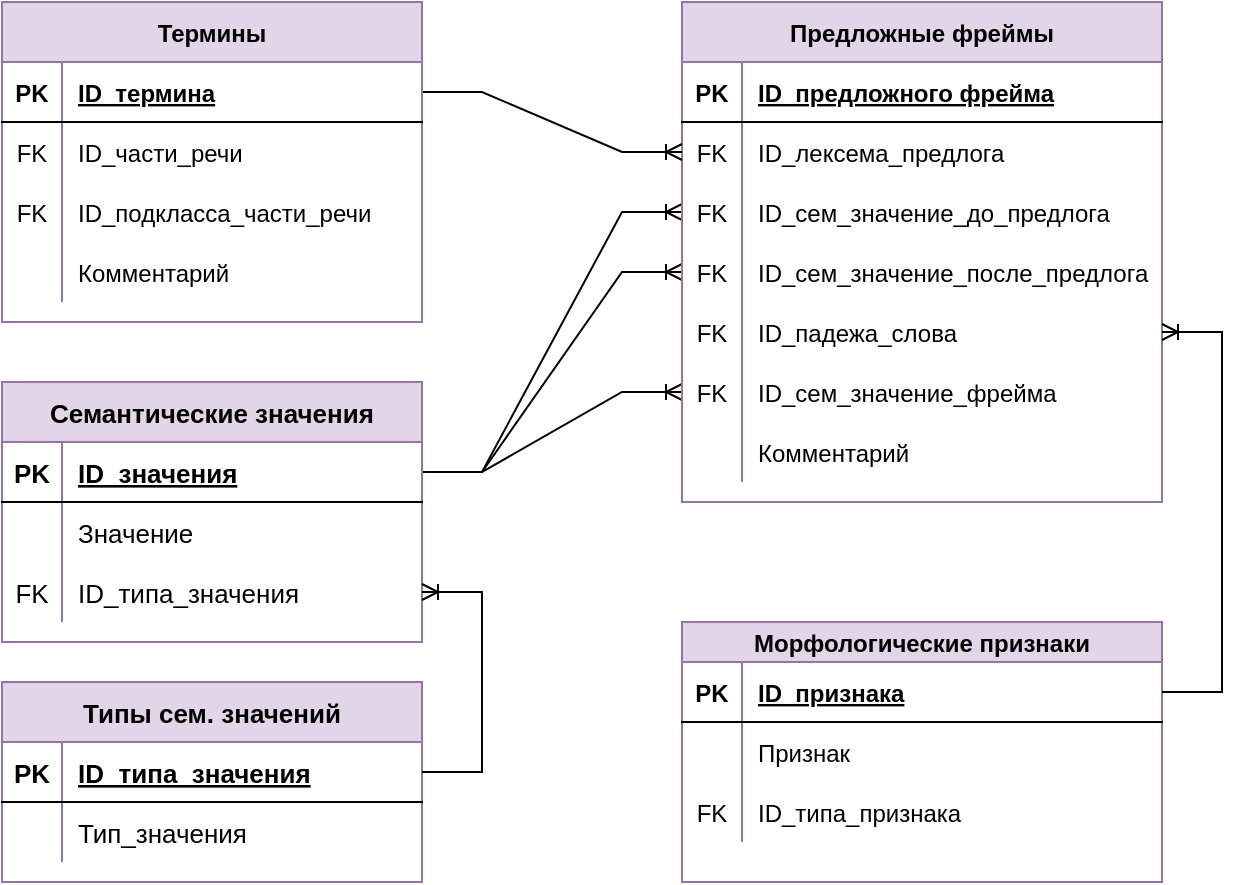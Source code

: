 <mxfile version="18.0.1" type="device"><diagram id="IM70mIdHpw6CoB-G-Ppj" name="Страница 1"><mxGraphModel dx="2271" dy="1692" grid="1" gridSize="10" guides="1" tooltips="1" connect="1" arrows="1" fold="1" page="1" pageScale="1" pageWidth="1169" pageHeight="827" math="0" shadow="0"><root><mxCell id="0"/><mxCell id="1" parent="0"/><mxCell id="ihm2fBMKL1uDlb-fayLi-19" value="" style="edgeStyle=entityRelationEdgeStyle;fontSize=12;html=1;endArrow=ERoneToMany;rounded=0;" parent="1" source="ihm2fBMKL1uDlb-fayLi-56" target="ihm2fBMKL1uDlb-fayLi-39" edge="1"><mxGeometry width="100" height="100" relative="1" as="geometry"><mxPoint x="220" y="85" as="sourcePoint"/><mxPoint x="414.0" y="385" as="targetPoint"/></mxGeometry></mxCell><mxCell id="ihm2fBMKL1uDlb-fayLi-20" value="" style="edgeStyle=entityRelationEdgeStyle;fontSize=12;html=1;endArrow=ERoneToMany;rounded=0;" parent="1" source="ihm2fBMKL1uDlb-fayLi-56" target="ihm2fBMKL1uDlb-fayLi-42" edge="1"><mxGeometry width="100" height="100" relative="1" as="geometry"><mxPoint x="220" y="85" as="sourcePoint"/><mxPoint x="414.0" y="445" as="targetPoint"/></mxGeometry></mxCell><mxCell id="ihm2fBMKL1uDlb-fayLi-21" value="" style="edgeStyle=entityRelationEdgeStyle;fontSize=12;html=1;endArrow=ERoneToMany;rounded=0;" parent="1" source="ihm2fBMKL1uDlb-fayLi-56" target="ihm2fBMKL1uDlb-fayLi-48" edge="1"><mxGeometry width="100" height="100" relative="1" as="geometry"><mxPoint x="220" y="85" as="sourcePoint"/><mxPoint x="414.0" y="505" as="targetPoint"/></mxGeometry></mxCell><mxCell id="ihm2fBMKL1uDlb-fayLi-32" value="Предложные фреймы" style="shape=table;startSize=30;container=1;collapsible=1;childLayout=tableLayout;fixedRows=1;rowLines=0;fontStyle=1;align=center;resizeLast=1;fillColor=#e1d5e7;strokeColor=#9673a6;" parent="1" vertex="1"><mxGeometry x="320" y="-30" width="240" height="250" as="geometry"/></mxCell><mxCell id="ihm2fBMKL1uDlb-fayLi-33" value="" style="shape=tableRow;horizontal=0;startSize=0;swimlaneHead=0;swimlaneBody=0;fillColor=none;collapsible=0;dropTarget=0;points=[[0,0.5],[1,0.5]];portConstraint=eastwest;top=0;left=0;right=0;bottom=1;" parent="ihm2fBMKL1uDlb-fayLi-32" vertex="1"><mxGeometry y="30" width="240" height="30" as="geometry"/></mxCell><mxCell id="ihm2fBMKL1uDlb-fayLi-34" value="PK" style="shape=partialRectangle;connectable=0;fillColor=none;top=0;left=0;bottom=0;right=0;fontStyle=1;overflow=hidden;" parent="ihm2fBMKL1uDlb-fayLi-33" vertex="1"><mxGeometry width="30" height="30" as="geometry"><mxRectangle width="30" height="30" as="alternateBounds"/></mxGeometry></mxCell><mxCell id="ihm2fBMKL1uDlb-fayLi-35" value="ID_предложного фрейма" style="shape=partialRectangle;connectable=0;fillColor=none;top=0;left=0;bottom=0;right=0;align=left;spacingLeft=6;fontStyle=5;overflow=hidden;" parent="ihm2fBMKL1uDlb-fayLi-33" vertex="1"><mxGeometry x="30" width="210" height="30" as="geometry"><mxRectangle width="210" height="30" as="alternateBounds"/></mxGeometry></mxCell><mxCell id="ihm2fBMKL1uDlb-fayLi-36" value="" style="shape=tableRow;horizontal=0;startSize=0;swimlaneHead=0;swimlaneBody=0;fillColor=none;collapsible=0;dropTarget=0;points=[[0,0.5],[1,0.5]];portConstraint=eastwest;top=0;left=0;right=0;bottom=0;" parent="ihm2fBMKL1uDlb-fayLi-32" vertex="1"><mxGeometry y="60" width="240" height="30" as="geometry"/></mxCell><mxCell id="ihm2fBMKL1uDlb-fayLi-37" value="FK" style="shape=partialRectangle;connectable=0;fillColor=none;top=0;left=0;bottom=0;right=0;editable=1;overflow=hidden;" parent="ihm2fBMKL1uDlb-fayLi-36" vertex="1"><mxGeometry width="30" height="30" as="geometry"><mxRectangle width="30" height="30" as="alternateBounds"/></mxGeometry></mxCell><mxCell id="ihm2fBMKL1uDlb-fayLi-38" value="ID_лексема_предлога" style="shape=partialRectangle;connectable=0;fillColor=none;top=0;left=0;bottom=0;right=0;align=left;spacingLeft=6;overflow=hidden;" parent="ihm2fBMKL1uDlb-fayLi-36" vertex="1"><mxGeometry x="30" width="210" height="30" as="geometry"><mxRectangle width="210" height="30" as="alternateBounds"/></mxGeometry></mxCell><mxCell id="ihm2fBMKL1uDlb-fayLi-39" value="" style="shape=tableRow;horizontal=0;startSize=0;swimlaneHead=0;swimlaneBody=0;fillColor=none;collapsible=0;dropTarget=0;points=[[0,0.5],[1,0.5]];portConstraint=eastwest;top=0;left=0;right=0;bottom=0;" parent="ihm2fBMKL1uDlb-fayLi-32" vertex="1"><mxGeometry y="90" width="240" height="30" as="geometry"/></mxCell><mxCell id="ihm2fBMKL1uDlb-fayLi-40" value="FK" style="shape=partialRectangle;connectable=0;fillColor=none;top=0;left=0;bottom=0;right=0;editable=1;overflow=hidden;" parent="ihm2fBMKL1uDlb-fayLi-39" vertex="1"><mxGeometry width="30" height="30" as="geometry"><mxRectangle width="30" height="30" as="alternateBounds"/></mxGeometry></mxCell><mxCell id="ihm2fBMKL1uDlb-fayLi-41" value="ID_сем_значение_до_предлога" style="shape=partialRectangle;connectable=0;fillColor=none;top=0;left=0;bottom=0;right=0;align=left;spacingLeft=6;overflow=hidden;" parent="ihm2fBMKL1uDlb-fayLi-39" vertex="1"><mxGeometry x="30" width="210" height="30" as="geometry"><mxRectangle width="210" height="30" as="alternateBounds"/></mxGeometry></mxCell><mxCell id="ihm2fBMKL1uDlb-fayLi-42" value="" style="shape=tableRow;horizontal=0;startSize=0;swimlaneHead=0;swimlaneBody=0;fillColor=none;collapsible=0;dropTarget=0;points=[[0,0.5],[1,0.5]];portConstraint=eastwest;top=0;left=0;right=0;bottom=0;" parent="ihm2fBMKL1uDlb-fayLi-32" vertex="1"><mxGeometry y="120" width="240" height="30" as="geometry"/></mxCell><mxCell id="ihm2fBMKL1uDlb-fayLi-43" value="FK" style="shape=partialRectangle;connectable=0;fillColor=none;top=0;left=0;bottom=0;right=0;editable=1;overflow=hidden;" parent="ihm2fBMKL1uDlb-fayLi-42" vertex="1"><mxGeometry width="30" height="30" as="geometry"><mxRectangle width="30" height="30" as="alternateBounds"/></mxGeometry></mxCell><mxCell id="ihm2fBMKL1uDlb-fayLi-44" value="ID_сем_значение_после_предлога" style="shape=partialRectangle;connectable=0;fillColor=none;top=0;left=0;bottom=0;right=0;align=left;spacingLeft=6;overflow=hidden;" parent="ihm2fBMKL1uDlb-fayLi-42" vertex="1"><mxGeometry x="30" width="210" height="30" as="geometry"><mxRectangle width="210" height="30" as="alternateBounds"/></mxGeometry></mxCell><mxCell id="ihm2fBMKL1uDlb-fayLi-45" value="" style="shape=tableRow;horizontal=0;startSize=0;swimlaneHead=0;swimlaneBody=0;fillColor=none;collapsible=0;dropTarget=0;points=[[0,0.5],[1,0.5]];portConstraint=eastwest;top=0;left=0;right=0;bottom=0;" parent="ihm2fBMKL1uDlb-fayLi-32" vertex="1"><mxGeometry y="150" width="240" height="30" as="geometry"/></mxCell><mxCell id="ihm2fBMKL1uDlb-fayLi-46" value="FK" style="shape=partialRectangle;connectable=0;fillColor=none;top=0;left=0;bottom=0;right=0;editable=1;overflow=hidden;" parent="ihm2fBMKL1uDlb-fayLi-45" vertex="1"><mxGeometry width="30" height="30" as="geometry"><mxRectangle width="30" height="30" as="alternateBounds"/></mxGeometry></mxCell><mxCell id="ihm2fBMKL1uDlb-fayLi-47" value="ID_падежа_слова" style="shape=partialRectangle;connectable=0;fillColor=none;top=0;left=0;bottom=0;right=0;align=left;spacingLeft=6;overflow=hidden;" parent="ihm2fBMKL1uDlb-fayLi-45" vertex="1"><mxGeometry x="30" width="210" height="30" as="geometry"><mxRectangle width="210" height="30" as="alternateBounds"/></mxGeometry></mxCell><mxCell id="ihm2fBMKL1uDlb-fayLi-48" value="" style="shape=tableRow;horizontal=0;startSize=0;swimlaneHead=0;swimlaneBody=0;fillColor=none;collapsible=0;dropTarget=0;points=[[0,0.5],[1,0.5]];portConstraint=eastwest;top=0;left=0;right=0;bottom=0;" parent="ihm2fBMKL1uDlb-fayLi-32" vertex="1"><mxGeometry y="180" width="240" height="30" as="geometry"/></mxCell><mxCell id="ihm2fBMKL1uDlb-fayLi-49" value="FK" style="shape=partialRectangle;connectable=0;fillColor=none;top=0;left=0;bottom=0;right=0;editable=1;overflow=hidden;" parent="ihm2fBMKL1uDlb-fayLi-48" vertex="1"><mxGeometry width="30" height="30" as="geometry"><mxRectangle width="30" height="30" as="alternateBounds"/></mxGeometry></mxCell><mxCell id="ihm2fBMKL1uDlb-fayLi-50" value="ID_сем_значение_фрейма" style="shape=partialRectangle;connectable=0;fillColor=none;top=0;left=0;bottom=0;right=0;align=left;spacingLeft=6;overflow=hidden;" parent="ihm2fBMKL1uDlb-fayLi-48" vertex="1"><mxGeometry x="30" width="210" height="30" as="geometry"><mxRectangle width="210" height="30" as="alternateBounds"/></mxGeometry></mxCell><mxCell id="ihm2fBMKL1uDlb-fayLi-51" value="" style="shape=tableRow;horizontal=0;startSize=0;swimlaneHead=0;swimlaneBody=0;fillColor=none;collapsible=0;dropTarget=0;points=[[0,0.5],[1,0.5]];portConstraint=eastwest;top=0;left=0;right=0;bottom=0;" parent="ihm2fBMKL1uDlb-fayLi-32" vertex="1"><mxGeometry y="210" width="240" height="30" as="geometry"/></mxCell><mxCell id="ihm2fBMKL1uDlb-fayLi-52" value="" style="shape=partialRectangle;connectable=0;fillColor=none;top=0;left=0;bottom=0;right=0;editable=1;overflow=hidden;" parent="ihm2fBMKL1uDlb-fayLi-51" vertex="1"><mxGeometry width="30" height="30" as="geometry"><mxRectangle width="30" height="30" as="alternateBounds"/></mxGeometry></mxCell><mxCell id="ihm2fBMKL1uDlb-fayLi-53" value="Комментарий" style="shape=partialRectangle;connectable=0;fillColor=none;top=0;left=0;bottom=0;right=0;align=left;spacingLeft=6;overflow=hidden;" parent="ihm2fBMKL1uDlb-fayLi-51" vertex="1"><mxGeometry x="30" width="210" height="30" as="geometry"><mxRectangle width="210" height="30" as="alternateBounds"/></mxGeometry></mxCell><mxCell id="ihm2fBMKL1uDlb-fayLi-55" value="Семантические значения" style="shape=table;startSize=30;container=1;collapsible=1;childLayout=tableLayout;fixedRows=1;rowLines=0;fontStyle=1;align=center;resizeLast=1;fillColor=#e1d5e7;strokeColor=#9673a6;fontSize=13;" parent="1" vertex="1"><mxGeometry x="-20" y="160" width="210" height="130" as="geometry"/></mxCell><mxCell id="ihm2fBMKL1uDlb-fayLi-56" value="" style="shape=tableRow;horizontal=0;startSize=0;swimlaneHead=0;swimlaneBody=0;fillColor=none;collapsible=0;dropTarget=0;points=[[0,0.5],[1,0.5]];portConstraint=eastwest;top=0;left=0;right=0;bottom=1;fontSize=13;" parent="ihm2fBMKL1uDlb-fayLi-55" vertex="1"><mxGeometry y="30" width="210" height="30" as="geometry"/></mxCell><mxCell id="ihm2fBMKL1uDlb-fayLi-57" value="PK" style="shape=partialRectangle;connectable=0;fillColor=none;top=0;left=0;bottom=0;right=0;fontStyle=1;overflow=hidden;fontSize=13;" parent="ihm2fBMKL1uDlb-fayLi-56" vertex="1"><mxGeometry width="30" height="30" as="geometry"><mxRectangle width="30" height="30" as="alternateBounds"/></mxGeometry></mxCell><mxCell id="ihm2fBMKL1uDlb-fayLi-58" value="ID_значения" style="shape=partialRectangle;connectable=0;fillColor=none;top=0;left=0;bottom=0;right=0;align=left;spacingLeft=6;fontStyle=5;overflow=hidden;fontSize=13;" parent="ihm2fBMKL1uDlb-fayLi-56" vertex="1"><mxGeometry x="30" width="180" height="30" as="geometry"><mxRectangle width="180" height="30" as="alternateBounds"/></mxGeometry></mxCell><mxCell id="ihm2fBMKL1uDlb-fayLi-59" value="" style="shape=tableRow;horizontal=0;startSize=0;swimlaneHead=0;swimlaneBody=0;fillColor=none;collapsible=0;dropTarget=0;points=[[0,0.5],[1,0.5]];portConstraint=eastwest;top=0;left=0;right=0;bottom=0;fontSize=13;" parent="ihm2fBMKL1uDlb-fayLi-55" vertex="1"><mxGeometry y="60" width="210" height="30" as="geometry"/></mxCell><mxCell id="ihm2fBMKL1uDlb-fayLi-60" value="" style="shape=partialRectangle;connectable=0;fillColor=none;top=0;left=0;bottom=0;right=0;editable=1;overflow=hidden;fontSize=13;" parent="ihm2fBMKL1uDlb-fayLi-59" vertex="1"><mxGeometry width="30" height="30" as="geometry"><mxRectangle width="30" height="30" as="alternateBounds"/></mxGeometry></mxCell><mxCell id="ihm2fBMKL1uDlb-fayLi-61" value="Значение" style="shape=partialRectangle;connectable=0;fillColor=none;top=0;left=0;bottom=0;right=0;align=left;spacingLeft=6;overflow=hidden;fontSize=13;" parent="ihm2fBMKL1uDlb-fayLi-59" vertex="1"><mxGeometry x="30" width="180" height="30" as="geometry"><mxRectangle width="180" height="30" as="alternateBounds"/></mxGeometry></mxCell><mxCell id="ihm2fBMKL1uDlb-fayLi-62" value="" style="shape=tableRow;horizontal=0;startSize=0;swimlaneHead=0;swimlaneBody=0;fillColor=none;collapsible=0;dropTarget=0;points=[[0,0.5],[1,0.5]];portConstraint=eastwest;top=0;left=0;right=0;bottom=0;fontSize=13;" parent="ihm2fBMKL1uDlb-fayLi-55" vertex="1"><mxGeometry y="90" width="210" height="30" as="geometry"/></mxCell><mxCell id="ihm2fBMKL1uDlb-fayLi-63" value="FK" style="shape=partialRectangle;connectable=0;fillColor=none;top=0;left=0;bottom=0;right=0;editable=1;overflow=hidden;fontSize=13;" parent="ihm2fBMKL1uDlb-fayLi-62" vertex="1"><mxGeometry width="30" height="30" as="geometry"><mxRectangle width="30" height="30" as="alternateBounds"/></mxGeometry></mxCell><mxCell id="ihm2fBMKL1uDlb-fayLi-64" value="ID_типа_значения" style="shape=partialRectangle;connectable=0;fillColor=none;top=0;left=0;bottom=0;right=0;align=left;spacingLeft=6;overflow=hidden;fontSize=13;" parent="ihm2fBMKL1uDlb-fayLi-62" vertex="1"><mxGeometry x="30" width="180" height="30" as="geometry"><mxRectangle width="180" height="30" as="alternateBounds"/></mxGeometry></mxCell><mxCell id="ihm2fBMKL1uDlb-fayLi-65" value="Типы сем. значений" style="shape=table;startSize=30;container=1;collapsible=1;childLayout=tableLayout;fixedRows=1;rowLines=0;fontStyle=1;align=center;resizeLast=1;fillColor=#e1d5e7;strokeColor=#9673a6;fontSize=13;" parent="1" vertex="1"><mxGeometry x="-20" y="310" width="210" height="100" as="geometry"/></mxCell><mxCell id="ihm2fBMKL1uDlb-fayLi-66" value="" style="shape=tableRow;horizontal=0;startSize=0;swimlaneHead=0;swimlaneBody=0;fillColor=none;collapsible=0;dropTarget=0;points=[[0,0.5],[1,0.5]];portConstraint=eastwest;top=0;left=0;right=0;bottom=1;fontSize=13;" parent="ihm2fBMKL1uDlb-fayLi-65" vertex="1"><mxGeometry y="30" width="210" height="30" as="geometry"/></mxCell><mxCell id="ihm2fBMKL1uDlb-fayLi-67" value="PK" style="shape=partialRectangle;connectable=0;fillColor=none;top=0;left=0;bottom=0;right=0;fontStyle=1;overflow=hidden;fontSize=13;" parent="ihm2fBMKL1uDlb-fayLi-66" vertex="1"><mxGeometry width="30" height="30" as="geometry"><mxRectangle width="30" height="30" as="alternateBounds"/></mxGeometry></mxCell><mxCell id="ihm2fBMKL1uDlb-fayLi-68" value="ID_типа_значения" style="shape=partialRectangle;connectable=0;fillColor=none;top=0;left=0;bottom=0;right=0;align=left;spacingLeft=6;fontStyle=5;overflow=hidden;fontSize=13;" parent="ihm2fBMKL1uDlb-fayLi-66" vertex="1"><mxGeometry x="30" width="180" height="30" as="geometry"><mxRectangle width="180" height="30" as="alternateBounds"/></mxGeometry></mxCell><mxCell id="ihm2fBMKL1uDlb-fayLi-69" value="" style="shape=tableRow;horizontal=0;startSize=0;swimlaneHead=0;swimlaneBody=0;fillColor=none;collapsible=0;dropTarget=0;points=[[0,0.5],[1,0.5]];portConstraint=eastwest;top=0;left=0;right=0;bottom=0;fontSize=13;" parent="ihm2fBMKL1uDlb-fayLi-65" vertex="1"><mxGeometry y="60" width="210" height="30" as="geometry"/></mxCell><mxCell id="ihm2fBMKL1uDlb-fayLi-70" value="" style="shape=partialRectangle;connectable=0;fillColor=none;top=0;left=0;bottom=0;right=0;editable=1;overflow=hidden;fontSize=13;" parent="ihm2fBMKL1uDlb-fayLi-69" vertex="1"><mxGeometry width="30" height="30" as="geometry"><mxRectangle width="30" height="30" as="alternateBounds"/></mxGeometry></mxCell><mxCell id="ihm2fBMKL1uDlb-fayLi-71" value="Тип_значения" style="shape=partialRectangle;connectable=0;fillColor=none;top=0;left=0;bottom=0;right=0;align=left;spacingLeft=6;overflow=hidden;fontSize=13;" parent="ihm2fBMKL1uDlb-fayLi-69" vertex="1"><mxGeometry x="30" width="180" height="30" as="geometry"><mxRectangle width="180" height="30" as="alternateBounds"/></mxGeometry></mxCell><mxCell id="ihm2fBMKL1uDlb-fayLi-72" value="" style="edgeStyle=entityRelationEdgeStyle;fontSize=13;html=1;endArrow=ERoneToMany;rounded=0;" parent="1" source="ihm2fBMKL1uDlb-fayLi-66" target="ihm2fBMKL1uDlb-fayLi-62" edge="1"><mxGeometry width="100" height="100" relative="1" as="geometry"><mxPoint x="280" y="555" as="sourcePoint"/><mxPoint x="380" y="455" as="targetPoint"/></mxGeometry></mxCell><mxCell id="ihm2fBMKL1uDlb-fayLi-83" value="Морфологические признаки" style="shape=table;startSize=20;container=1;collapsible=1;childLayout=tableLayout;fixedRows=1;rowLines=0;fontStyle=1;align=center;resizeLast=1;fillColor=#e1d5e7;strokeColor=#9673a6;" parent="1" vertex="1"><mxGeometry x="320" y="280" width="240" height="130" as="geometry"/></mxCell><mxCell id="ihm2fBMKL1uDlb-fayLi-84" value="" style="shape=tableRow;horizontal=0;startSize=0;swimlaneHead=0;swimlaneBody=0;fillColor=none;collapsible=0;dropTarget=0;points=[[0,0.5],[1,0.5]];portConstraint=eastwest;top=0;left=0;right=0;bottom=1;" parent="ihm2fBMKL1uDlb-fayLi-83" vertex="1"><mxGeometry y="20" width="240" height="30" as="geometry"/></mxCell><mxCell id="ihm2fBMKL1uDlb-fayLi-85" value="PK" style="shape=partialRectangle;connectable=0;fillColor=none;top=0;left=0;bottom=0;right=0;fontStyle=1;overflow=hidden;" parent="ihm2fBMKL1uDlb-fayLi-84" vertex="1"><mxGeometry width="30" height="30" as="geometry"><mxRectangle width="30" height="30" as="alternateBounds"/></mxGeometry></mxCell><mxCell id="ihm2fBMKL1uDlb-fayLi-86" value="ID_признака" style="shape=partialRectangle;connectable=0;fillColor=none;top=0;left=0;bottom=0;right=0;align=left;spacingLeft=6;fontStyle=5;overflow=hidden;" parent="ihm2fBMKL1uDlb-fayLi-84" vertex="1"><mxGeometry x="30" width="210" height="30" as="geometry"><mxRectangle width="210" height="30" as="alternateBounds"/></mxGeometry></mxCell><mxCell id="ihm2fBMKL1uDlb-fayLi-87" value="" style="shape=tableRow;horizontal=0;startSize=0;swimlaneHead=0;swimlaneBody=0;fillColor=none;collapsible=0;dropTarget=0;points=[[0,0.5],[1,0.5]];portConstraint=eastwest;top=0;left=0;right=0;bottom=0;" parent="ihm2fBMKL1uDlb-fayLi-83" vertex="1"><mxGeometry y="50" width="240" height="30" as="geometry"/></mxCell><mxCell id="ihm2fBMKL1uDlb-fayLi-88" value="" style="shape=partialRectangle;connectable=0;fillColor=none;top=0;left=0;bottom=0;right=0;editable=1;overflow=hidden;" parent="ihm2fBMKL1uDlb-fayLi-87" vertex="1"><mxGeometry width="30" height="30" as="geometry"><mxRectangle width="30" height="30" as="alternateBounds"/></mxGeometry></mxCell><mxCell id="ihm2fBMKL1uDlb-fayLi-89" value="Признак" style="shape=partialRectangle;connectable=0;fillColor=none;top=0;left=0;bottom=0;right=0;align=left;spacingLeft=6;overflow=hidden;" parent="ihm2fBMKL1uDlb-fayLi-87" vertex="1"><mxGeometry x="30" width="210" height="30" as="geometry"><mxRectangle width="210" height="30" as="alternateBounds"/></mxGeometry></mxCell><mxCell id="ihm2fBMKL1uDlb-fayLi-90" value="" style="shape=tableRow;horizontal=0;startSize=0;swimlaneHead=0;swimlaneBody=0;fillColor=none;collapsible=0;dropTarget=0;points=[[0,0.5],[1,0.5]];portConstraint=eastwest;top=0;left=0;right=0;bottom=0;" parent="ihm2fBMKL1uDlb-fayLi-83" vertex="1"><mxGeometry y="80" width="240" height="30" as="geometry"/></mxCell><mxCell id="ihm2fBMKL1uDlb-fayLi-91" value="FK" style="shape=partialRectangle;connectable=0;fillColor=none;top=0;left=0;bottom=0;right=0;editable=1;overflow=hidden;" parent="ihm2fBMKL1uDlb-fayLi-90" vertex="1"><mxGeometry width="30" height="30" as="geometry"><mxRectangle width="30" height="30" as="alternateBounds"/></mxGeometry></mxCell><mxCell id="ihm2fBMKL1uDlb-fayLi-92" value="ID_типа_признака" style="shape=partialRectangle;connectable=0;fillColor=none;top=0;left=0;bottom=0;right=0;align=left;spacingLeft=6;overflow=hidden;" parent="ihm2fBMKL1uDlb-fayLi-90" vertex="1"><mxGeometry x="30" width="210" height="30" as="geometry"><mxRectangle width="210" height="30" as="alternateBounds"/></mxGeometry></mxCell><mxCell id="ihm2fBMKL1uDlb-fayLi-94" value="" style="edgeStyle=entityRelationEdgeStyle;fontSize=12;html=1;endArrow=ERoneToMany;rounded=0;" parent="1" source="QjPnyr_qWqorIhJ1pAPQ-2" target="ihm2fBMKL1uDlb-fayLi-36" edge="1"><mxGeometry width="100" height="100" relative="1" as="geometry"><mxPoint x="190" y="15" as="sourcePoint"/><mxPoint x="680" y="160" as="targetPoint"/></mxGeometry></mxCell><mxCell id="ihm2fBMKL1uDlb-fayLi-95" value="" style="edgeStyle=entityRelationEdgeStyle;fontSize=12;html=1;endArrow=ERoneToMany;rounded=0;" parent="1" source="ihm2fBMKL1uDlb-fayLi-84" target="ihm2fBMKL1uDlb-fayLi-45" edge="1"><mxGeometry width="100" height="100" relative="1" as="geometry"><mxPoint x="370" y="330" as="sourcePoint"/><mxPoint x="470" y="230" as="targetPoint"/></mxGeometry></mxCell><mxCell id="QjPnyr_qWqorIhJ1pAPQ-1" value="Термины" style="shape=table;startSize=30;container=1;collapsible=1;childLayout=tableLayout;fixedRows=1;rowLines=0;fontStyle=1;align=center;resizeLast=1;fillColor=#e1d5e7;strokeColor=#9673a6;" vertex="1" parent="1"><mxGeometry x="-20" y="-30" width="210" height="160" as="geometry"/></mxCell><mxCell id="QjPnyr_qWqorIhJ1pAPQ-2" value="" style="shape=tableRow;horizontal=0;startSize=0;swimlaneHead=0;swimlaneBody=0;fillColor=none;collapsible=0;dropTarget=0;points=[[0,0.5],[1,0.5]];portConstraint=eastwest;top=0;left=0;right=0;bottom=1;" vertex="1" parent="QjPnyr_qWqorIhJ1pAPQ-1"><mxGeometry y="30" width="210" height="30" as="geometry"/></mxCell><mxCell id="QjPnyr_qWqorIhJ1pAPQ-3" value="PK" style="shape=partialRectangle;connectable=0;fillColor=none;top=0;left=0;bottom=0;right=0;fontStyle=1;overflow=hidden;" vertex="1" parent="QjPnyr_qWqorIhJ1pAPQ-2"><mxGeometry width="30" height="30" as="geometry"><mxRectangle width="30" height="30" as="alternateBounds"/></mxGeometry></mxCell><mxCell id="QjPnyr_qWqorIhJ1pAPQ-4" value="ID_термина" style="shape=partialRectangle;connectable=0;fillColor=none;top=0;left=0;bottom=0;right=0;align=left;spacingLeft=6;fontStyle=5;overflow=hidden;" vertex="1" parent="QjPnyr_qWqorIhJ1pAPQ-2"><mxGeometry x="30" width="180" height="30" as="geometry"><mxRectangle width="180" height="30" as="alternateBounds"/></mxGeometry></mxCell><mxCell id="QjPnyr_qWqorIhJ1pAPQ-5" value="" style="shape=tableRow;horizontal=0;startSize=0;swimlaneHead=0;swimlaneBody=0;fillColor=none;collapsible=0;dropTarget=0;points=[[0,0.5],[1,0.5]];portConstraint=eastwest;top=0;left=0;right=0;bottom=0;" vertex="1" parent="QjPnyr_qWqorIhJ1pAPQ-1"><mxGeometry y="60" width="210" height="30" as="geometry"/></mxCell><mxCell id="QjPnyr_qWqorIhJ1pAPQ-6" value="FK" style="shape=partialRectangle;connectable=0;fillColor=none;top=0;left=0;bottom=0;right=0;editable=1;overflow=hidden;" vertex="1" parent="QjPnyr_qWqorIhJ1pAPQ-5"><mxGeometry width="30" height="30" as="geometry"><mxRectangle width="30" height="30" as="alternateBounds"/></mxGeometry></mxCell><mxCell id="QjPnyr_qWqorIhJ1pAPQ-7" value="ID_части_речи" style="shape=partialRectangle;connectable=0;fillColor=none;top=0;left=0;bottom=0;right=0;align=left;spacingLeft=6;overflow=hidden;" vertex="1" parent="QjPnyr_qWqorIhJ1pAPQ-5"><mxGeometry x="30" width="180" height="30" as="geometry"><mxRectangle width="180" height="30" as="alternateBounds"/></mxGeometry></mxCell><mxCell id="QjPnyr_qWqorIhJ1pAPQ-8" value="" style="shape=tableRow;horizontal=0;startSize=0;swimlaneHead=0;swimlaneBody=0;fillColor=none;collapsible=0;dropTarget=0;points=[[0,0.5],[1,0.5]];portConstraint=eastwest;top=0;left=0;right=0;bottom=0;" vertex="1" parent="QjPnyr_qWqorIhJ1pAPQ-1"><mxGeometry y="90" width="210" height="30" as="geometry"/></mxCell><mxCell id="QjPnyr_qWqorIhJ1pAPQ-9" value="FK" style="shape=partialRectangle;connectable=0;fillColor=none;top=0;left=0;bottom=0;right=0;editable=1;overflow=hidden;" vertex="1" parent="QjPnyr_qWqorIhJ1pAPQ-8"><mxGeometry width="30" height="30" as="geometry"><mxRectangle width="30" height="30" as="alternateBounds"/></mxGeometry></mxCell><mxCell id="QjPnyr_qWqorIhJ1pAPQ-10" value="ID_подкласса_части_речи" style="shape=partialRectangle;connectable=0;fillColor=none;top=0;left=0;bottom=0;right=0;align=left;spacingLeft=6;overflow=hidden;" vertex="1" parent="QjPnyr_qWqorIhJ1pAPQ-8"><mxGeometry x="30" width="180" height="30" as="geometry"><mxRectangle width="180" height="30" as="alternateBounds"/></mxGeometry></mxCell><mxCell id="QjPnyr_qWqorIhJ1pAPQ-11" value="" style="shape=tableRow;horizontal=0;startSize=0;swimlaneHead=0;swimlaneBody=0;fillColor=none;collapsible=0;dropTarget=0;points=[[0,0.5],[1,0.5]];portConstraint=eastwest;top=0;left=0;right=0;bottom=0;" vertex="1" parent="QjPnyr_qWqorIhJ1pAPQ-1"><mxGeometry y="120" width="210" height="30" as="geometry"/></mxCell><mxCell id="QjPnyr_qWqorIhJ1pAPQ-12" value="" style="shape=partialRectangle;connectable=0;fillColor=none;top=0;left=0;bottom=0;right=0;editable=1;overflow=hidden;" vertex="1" parent="QjPnyr_qWqorIhJ1pAPQ-11"><mxGeometry width="30" height="30" as="geometry"><mxRectangle width="30" height="30" as="alternateBounds"/></mxGeometry></mxCell><mxCell id="QjPnyr_qWqorIhJ1pAPQ-13" value="Комментарий" style="shape=partialRectangle;connectable=0;fillColor=none;top=0;left=0;bottom=0;right=0;align=left;spacingLeft=6;overflow=hidden;" vertex="1" parent="QjPnyr_qWqorIhJ1pAPQ-11"><mxGeometry x="30" width="180" height="30" as="geometry"><mxRectangle width="180" height="30" as="alternateBounds"/></mxGeometry></mxCell></root></mxGraphModel></diagram></mxfile>